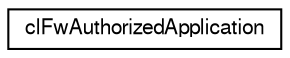 digraph G
{
  edge [fontname="FreeSans",fontsize="10",labelfontname="FreeSans",labelfontsize="10"];
  node [fontname="FreeSans",fontsize="10",shape=record];
  rankdir=LR;
  Node1 [label="clFwAuthorizedApplication",height=0.2,width=0.4,color="black", fillcolor="white", style="filled",URL="$classcl_fw_authorized_application.html"];
}
